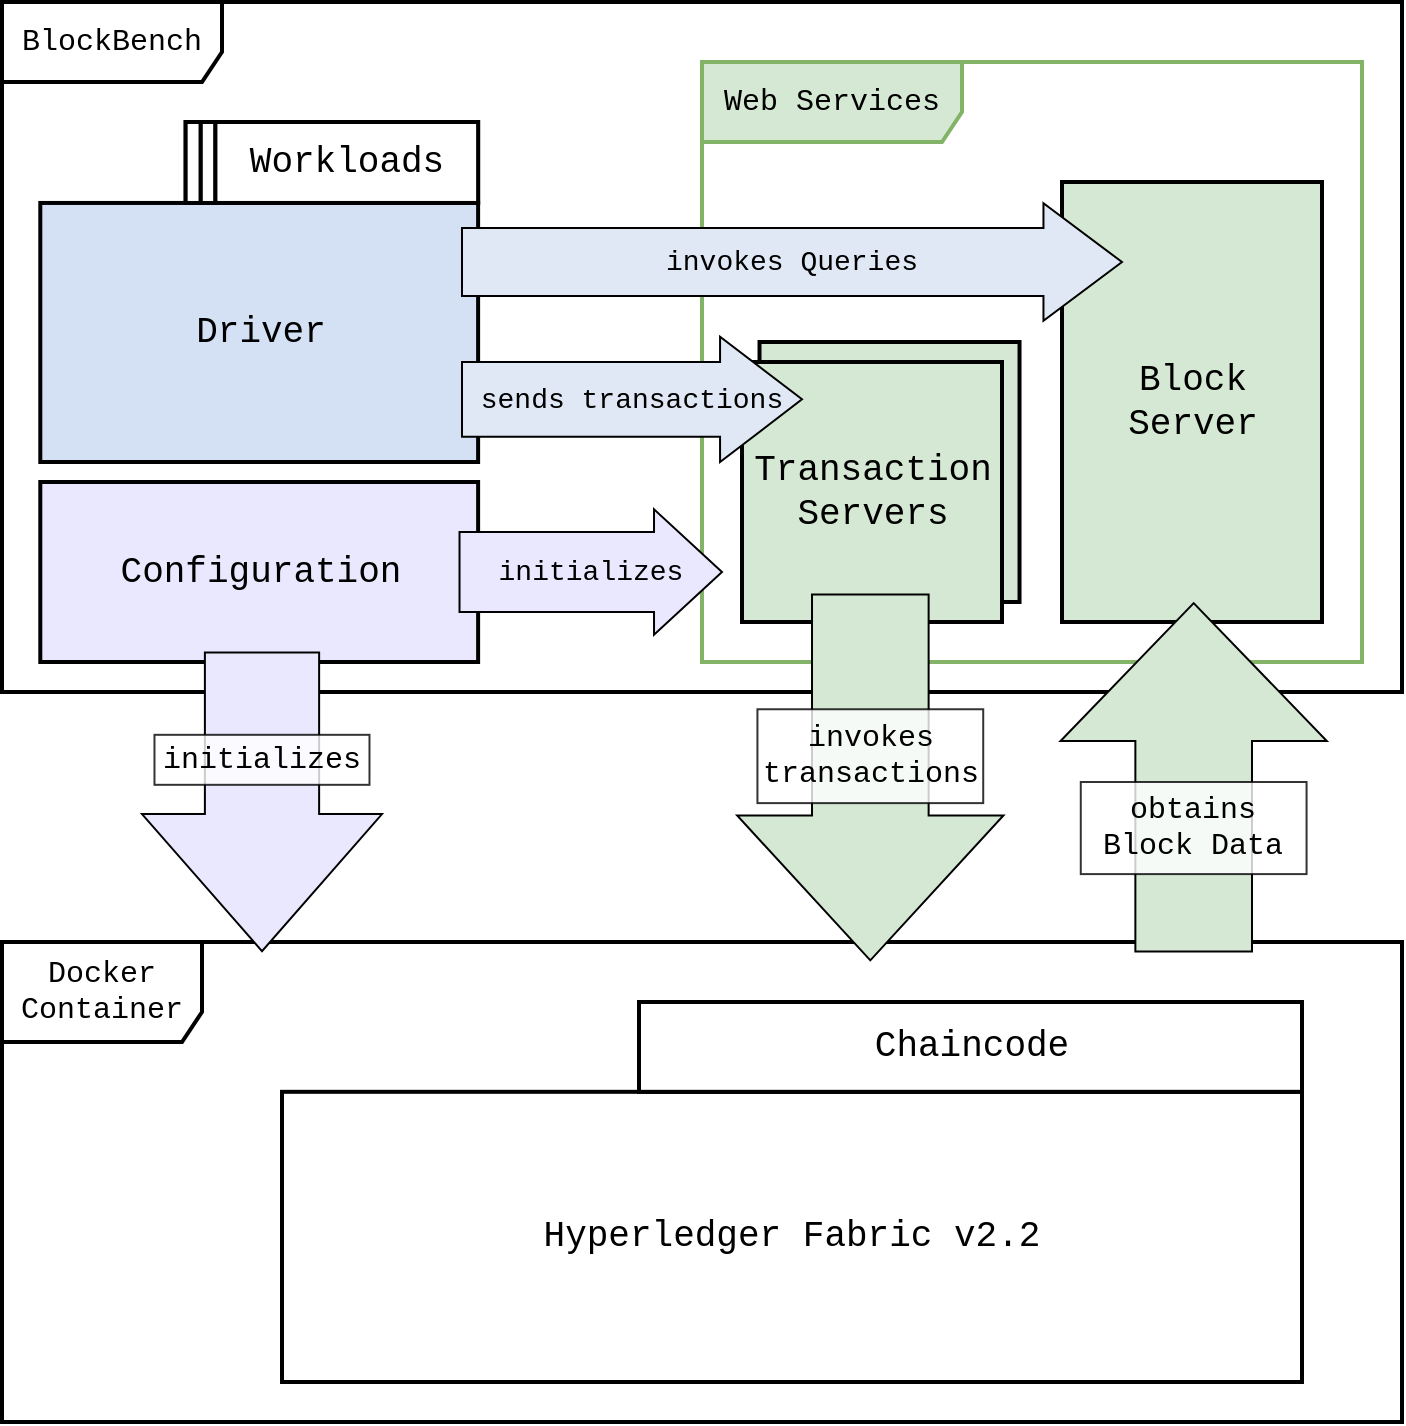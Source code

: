 <mxfile version="13.6.5" type="github">
  <diagram id="MCUedYCyf14W8jVJYuF2" name="Page-1">
    <mxGraphModel dx="1422" dy="803" grid="1" gridSize="10" guides="1" tooltips="1" connect="1" arrows="1" fold="1" page="1" pageScale="1" pageWidth="850" pageHeight="1100" math="0" shadow="0">
      <root>
        <mxCell id="0" />
        <mxCell id="1" parent="0" />
        <mxCell id="SL-674wUfNVV9EcTPCt0-19" value="BlockBench" style="shape=umlFrame;whiteSpace=wrap;html=1;width=110;height=40;strokeWidth=2;fontFamily=Courier New;fontSize=15;" parent="1" vertex="1">
          <mxGeometry x="40" y="30" width="700" height="345" as="geometry" />
        </mxCell>
        <mxCell id="SL-674wUfNVV9EcTPCt0-37" value="Web Services" style="shape=umlFrame;whiteSpace=wrap;html=1;width=130;height=40;strokeWidth=2;fontFamily=Courier New;fontSize=15;fillColor=#d5e8d4;strokeColor=#82b366;" parent="1" vertex="1">
          <mxGeometry x="390" y="60" width="330" height="300" as="geometry" />
        </mxCell>
        <mxCell id="SL-674wUfNVV9EcTPCt0-52" value="" style="html=1;strokeWidth=2;fontFamily=Courier New;fontSize=18;rounded=0;fillColor=#d5e8d4;" parent="1" vertex="1">
          <mxGeometry x="418.76" y="200" width="130" height="130" as="geometry" />
        </mxCell>
        <mxCell id="SL-674wUfNVV9EcTPCt0-21" value="&lt;div style=&quot;font-size: 18px&quot;&gt;Transaction&lt;/div&gt;&lt;div style=&quot;font-size: 18px&quot;&gt;Servers&lt;br style=&quot;font-size: 18px&quot;&gt;&lt;/div&gt;" style="html=1;strokeWidth=2;fontFamily=Courier New;fontSize=18;rounded=0;fillColor=#d5e8d4;" parent="1" vertex="1">
          <mxGeometry x="410" y="210" width="130" height="130" as="geometry" />
        </mxCell>
        <mxCell id="SL-674wUfNVV9EcTPCt0-18" value="Docker Container" style="shape=umlFrame;whiteSpace=wrap;html=1;width=100;height=50;strokeWidth=2;fontFamily=Courier New;fontSize=15;" parent="1" vertex="1">
          <mxGeometry x="40" y="500" width="700" height="240" as="geometry" />
        </mxCell>
        <mxCell id="SL-674wUfNVV9EcTPCt0-20" value="Configuration" style="html=1;strokeWidth=2;fontFamily=Courier New;fontSize=18;rounded=0;fillColor=#EAE8FF;" parent="1" vertex="1">
          <mxGeometry x="59.15" y="270" width="218.91" height="90" as="geometry" />
        </mxCell>
        <mxCell id="SL-674wUfNVV9EcTPCt0-22" value="" style="group" parent="1" vertex="1" connectable="0">
          <mxGeometry x="180" y="530" width="510" height="190" as="geometry" />
        </mxCell>
        <mxCell id="SL-674wUfNVV9EcTPCt0-23" value="Hyperledger Fabric v2.2" style="rounded=0;whiteSpace=wrap;html=1;strokeWidth=2;fontFamily=Courier New;fontSize=18;" parent="SL-674wUfNVV9EcTPCt0-22" vertex="1">
          <mxGeometry y="44.909" width="510.0" height="145.091" as="geometry" />
        </mxCell>
        <mxCell id="SL-674wUfNVV9EcTPCt0-24" value="Chaincode" style="rounded=0;whiteSpace=wrap;html=1;strokeWidth=2;fontFamily=Courier New;fontSize=18;" parent="SL-674wUfNVV9EcTPCt0-22" vertex="1">
          <mxGeometry x="178.5" width="331.5" height="44.909" as="geometry" />
        </mxCell>
        <mxCell id="SL-674wUfNVV9EcTPCt0-29" value="" style="html=1;strokeWidth=1;fontFamily=Courier New;fontSize=18;" parent="1" vertex="1">
          <mxGeometry x="225.12" y="150" width="7.44" height="39.38" as="geometry" />
        </mxCell>
        <mxCell id="SL-674wUfNVV9EcTPCt0-35" value="" style="group;" parent="1" vertex="1" connectable="0">
          <mxGeometry x="410" y="309.59" width="155.62" height="195" as="geometry" />
        </mxCell>
        <mxCell id="SL-674wUfNVV9EcTPCt0-27" value="" style="shape=singleArrow;whiteSpace=wrap;html=1;arrowWidth=0.438;arrowSize=0.396;rotation=90;strokeWidth=1;fontFamily=Courier New;fontSize=18;fillColor=#D5E8D4;" parent="SL-674wUfNVV9EcTPCt0-35" vertex="1">
          <mxGeometry x="-27.3" y="41.57" width="182.92" height="133.13" as="geometry" />
        </mxCell>
        <mxCell id="SL-674wUfNVV9EcTPCt0-28" value="invokes transactions " style="rounded=0;whiteSpace=wrap;html=1;sketch=0;strokeWidth=1;gradientColor=none;fontFamily=Courier New;fontSize=15;opacity=80;" parent="SL-674wUfNVV9EcTPCt0-35" vertex="1">
          <mxGeometry x="7.72" y="74.04" width="112.89" height="46.93" as="geometry" />
        </mxCell>
        <mxCell id="SL-674wUfNVV9EcTPCt0-36" value="&lt;div style=&quot;font-size: 18px&quot;&gt;Block&lt;br&gt;&lt;/div&gt;&lt;div style=&quot;font-size: 18px&quot;&gt;Server&lt;br style=&quot;font-size: 18px&quot;&gt;&lt;/div&gt;" style="html=1;strokeWidth=2;fontFamily=Courier New;fontSize=18;rounded=0;fillColor=#d5e8d4;" parent="1" vertex="1">
          <mxGeometry x="570" y="120" width="130" height="220" as="geometry" />
        </mxCell>
        <mxCell id="SL-674wUfNVV9EcTPCt0-43" value="" style="group;rotation=-180;" parent="1" vertex="1" connectable="0">
          <mxGeometry x="548.76" y="326.05" width="151.24" height="195" as="geometry" />
        </mxCell>
        <mxCell id="SL-674wUfNVV9EcTPCt0-44" value="" style="shape=singleArrow;whiteSpace=wrap;html=1;arrowWidth=0.438;arrowSize=0.396;rotation=-90;strokeWidth=1;fontFamily=Courier New;fontSize=18;fillColor=#D5E8D4;" parent="SL-674wUfNVV9EcTPCt0-43" vertex="1">
          <mxGeometry y="25" width="174.16" height="133.13" as="geometry" />
        </mxCell>
        <mxCell id="SL-674wUfNVV9EcTPCt0-41" value="obtains Block Data" style="rounded=0;whiteSpace=wrap;html=1;sketch=0;strokeWidth=1;gradientColor=none;fontFamily=Courier New;fontSize=15;opacity=80;" parent="SL-674wUfNVV9EcTPCt0-43" vertex="1">
          <mxGeometry x="30.63" y="93.95" width="112.89" height="46.05" as="geometry" />
        </mxCell>
        <mxCell id="SL-674wUfNVV9EcTPCt0-49" value="" style="group;strokeWidth=2;" parent="1" vertex="1" connectable="0">
          <mxGeometry x="59.15" y="100" width="270" height="166.4" as="geometry" />
        </mxCell>
        <mxCell id="SL-674wUfNVV9EcTPCt0-31" value="Driver" style="html=1;strokeWidth=2;fontFamily=Courier New;fontSize=18;fillColor=#D4E1F5;" parent="SL-674wUfNVV9EcTPCt0-49" vertex="1">
          <mxGeometry y="30.476" width="218.91" height="129.524" as="geometry" />
        </mxCell>
        <mxCell id="SL-674wUfNVV9EcTPCt0-50" value="" style="group;strokeWidth=2;strokeColor=#000000;" parent="SL-674wUfNVV9EcTPCt0-49" vertex="1" connectable="0">
          <mxGeometry x="72.68" y="-10" width="146.23" height="40.484" as="geometry" />
        </mxCell>
        <mxCell id="SL-674wUfNVV9EcTPCt0-38" value="" style="html=1;strokeWidth=2;fontFamily=Courier New;fontSize=18;" parent="SL-674wUfNVV9EcTPCt0-50" vertex="1">
          <mxGeometry x="7.44" width="7.44" height="40.484" as="geometry" />
        </mxCell>
        <mxCell id="SL-674wUfNVV9EcTPCt0-32" value="Workloads" style="html=1;strokeWidth=2;fontFamily=Courier New;fontSize=18;" parent="SL-674wUfNVV9EcTPCt0-50" vertex="1">
          <mxGeometry x="14.884" width="131.346" height="40.479" as="geometry" />
        </mxCell>
        <mxCell id="SL-674wUfNVV9EcTPCt0-33" value="" style="html=1;strokeWidth=2;fontFamily=Courier New;fontSize=18;" parent="SL-674wUfNVV9EcTPCt0-50" vertex="1">
          <mxGeometry width="7.44" height="40.484" as="geometry" />
        </mxCell>
        <mxCell id="SL-674wUfNVV9EcTPCt0-48" value="&lt;div&gt;invokes Queries&lt;br&gt;&lt;/div&gt;" style="shape=singleArrow;whiteSpace=wrap;html=1;arrowWidth=0.579;arrowSize=0.119;strokeWidth=1;fontFamily=Courier New;fontSize=14;align=center;fillColor=#E1E8F5;" parent="1" vertex="1">
          <mxGeometry x="270" y="130.63" width="330" height="58.75" as="geometry" />
        </mxCell>
        <mxCell id="SL-674wUfNVV9EcTPCt0-54" value="" style="group" parent="1" vertex="1" connectable="0">
          <mxGeometry x="110.005" y="355.225" width="120.0" height="149.37" as="geometry" />
        </mxCell>
        <mxCell id="SL-674wUfNVV9EcTPCt0-25" value="" style="shape=singleArrow;whiteSpace=wrap;html=1;arrowWidth=0.476;arrowSize=0.459;rotation=90;strokeWidth=1;fontFamily=Courier New;fontSize=18;fillColor=#EAE8FF;" parent="SL-674wUfNVV9EcTPCt0-54" vertex="1">
          <mxGeometry x="-14.685" y="14.685" width="149.37" height="120" as="geometry" />
        </mxCell>
        <mxCell id="SL-674wUfNVV9EcTPCt0-26" value="initializes" style="rounded=0;whiteSpace=wrap;html=1;sketch=0;strokeWidth=1;gradientColor=none;fontFamily=Courier New;fontSize=15;opacity=80;" parent="SL-674wUfNVV9EcTPCt0-54" vertex="1">
          <mxGeometry x="6.235" y="41.185" width="107.5" height="25" as="geometry" />
        </mxCell>
        <mxCell id="SL-674wUfNVV9EcTPCt0-55" value="initializes" style="shape=singleArrow;whiteSpace=wrap;html=1;arrowWidth=0.638;arrowSize=0.259;strokeWidth=1;fontFamily=Courier New;fontSize=14;align=center;fillColor=#EAE8FF;" parent="1" vertex="1">
          <mxGeometry x="268.76" y="283.67" width="131.24" height="62.67" as="geometry" />
        </mxCell>
        <mxCell id="SL-674wUfNVV9EcTPCt0-34" value="&lt;div style=&quot;font-size: 14px&quot;&gt;sends transactions&lt;br style=&quot;font-size: 14px&quot;&gt;&lt;/div&gt;" style="shape=singleArrow;whiteSpace=wrap;html=1;arrowWidth=0.596;arrowSize=0.241;strokeWidth=1;fontFamily=Courier New;fontSize=14;align=center;fillColor=#E1E8F5;" parent="1" vertex="1">
          <mxGeometry x="270" y="197.33" width="170" height="62.67" as="geometry" />
        </mxCell>
      </root>
    </mxGraphModel>
  </diagram>
</mxfile>
